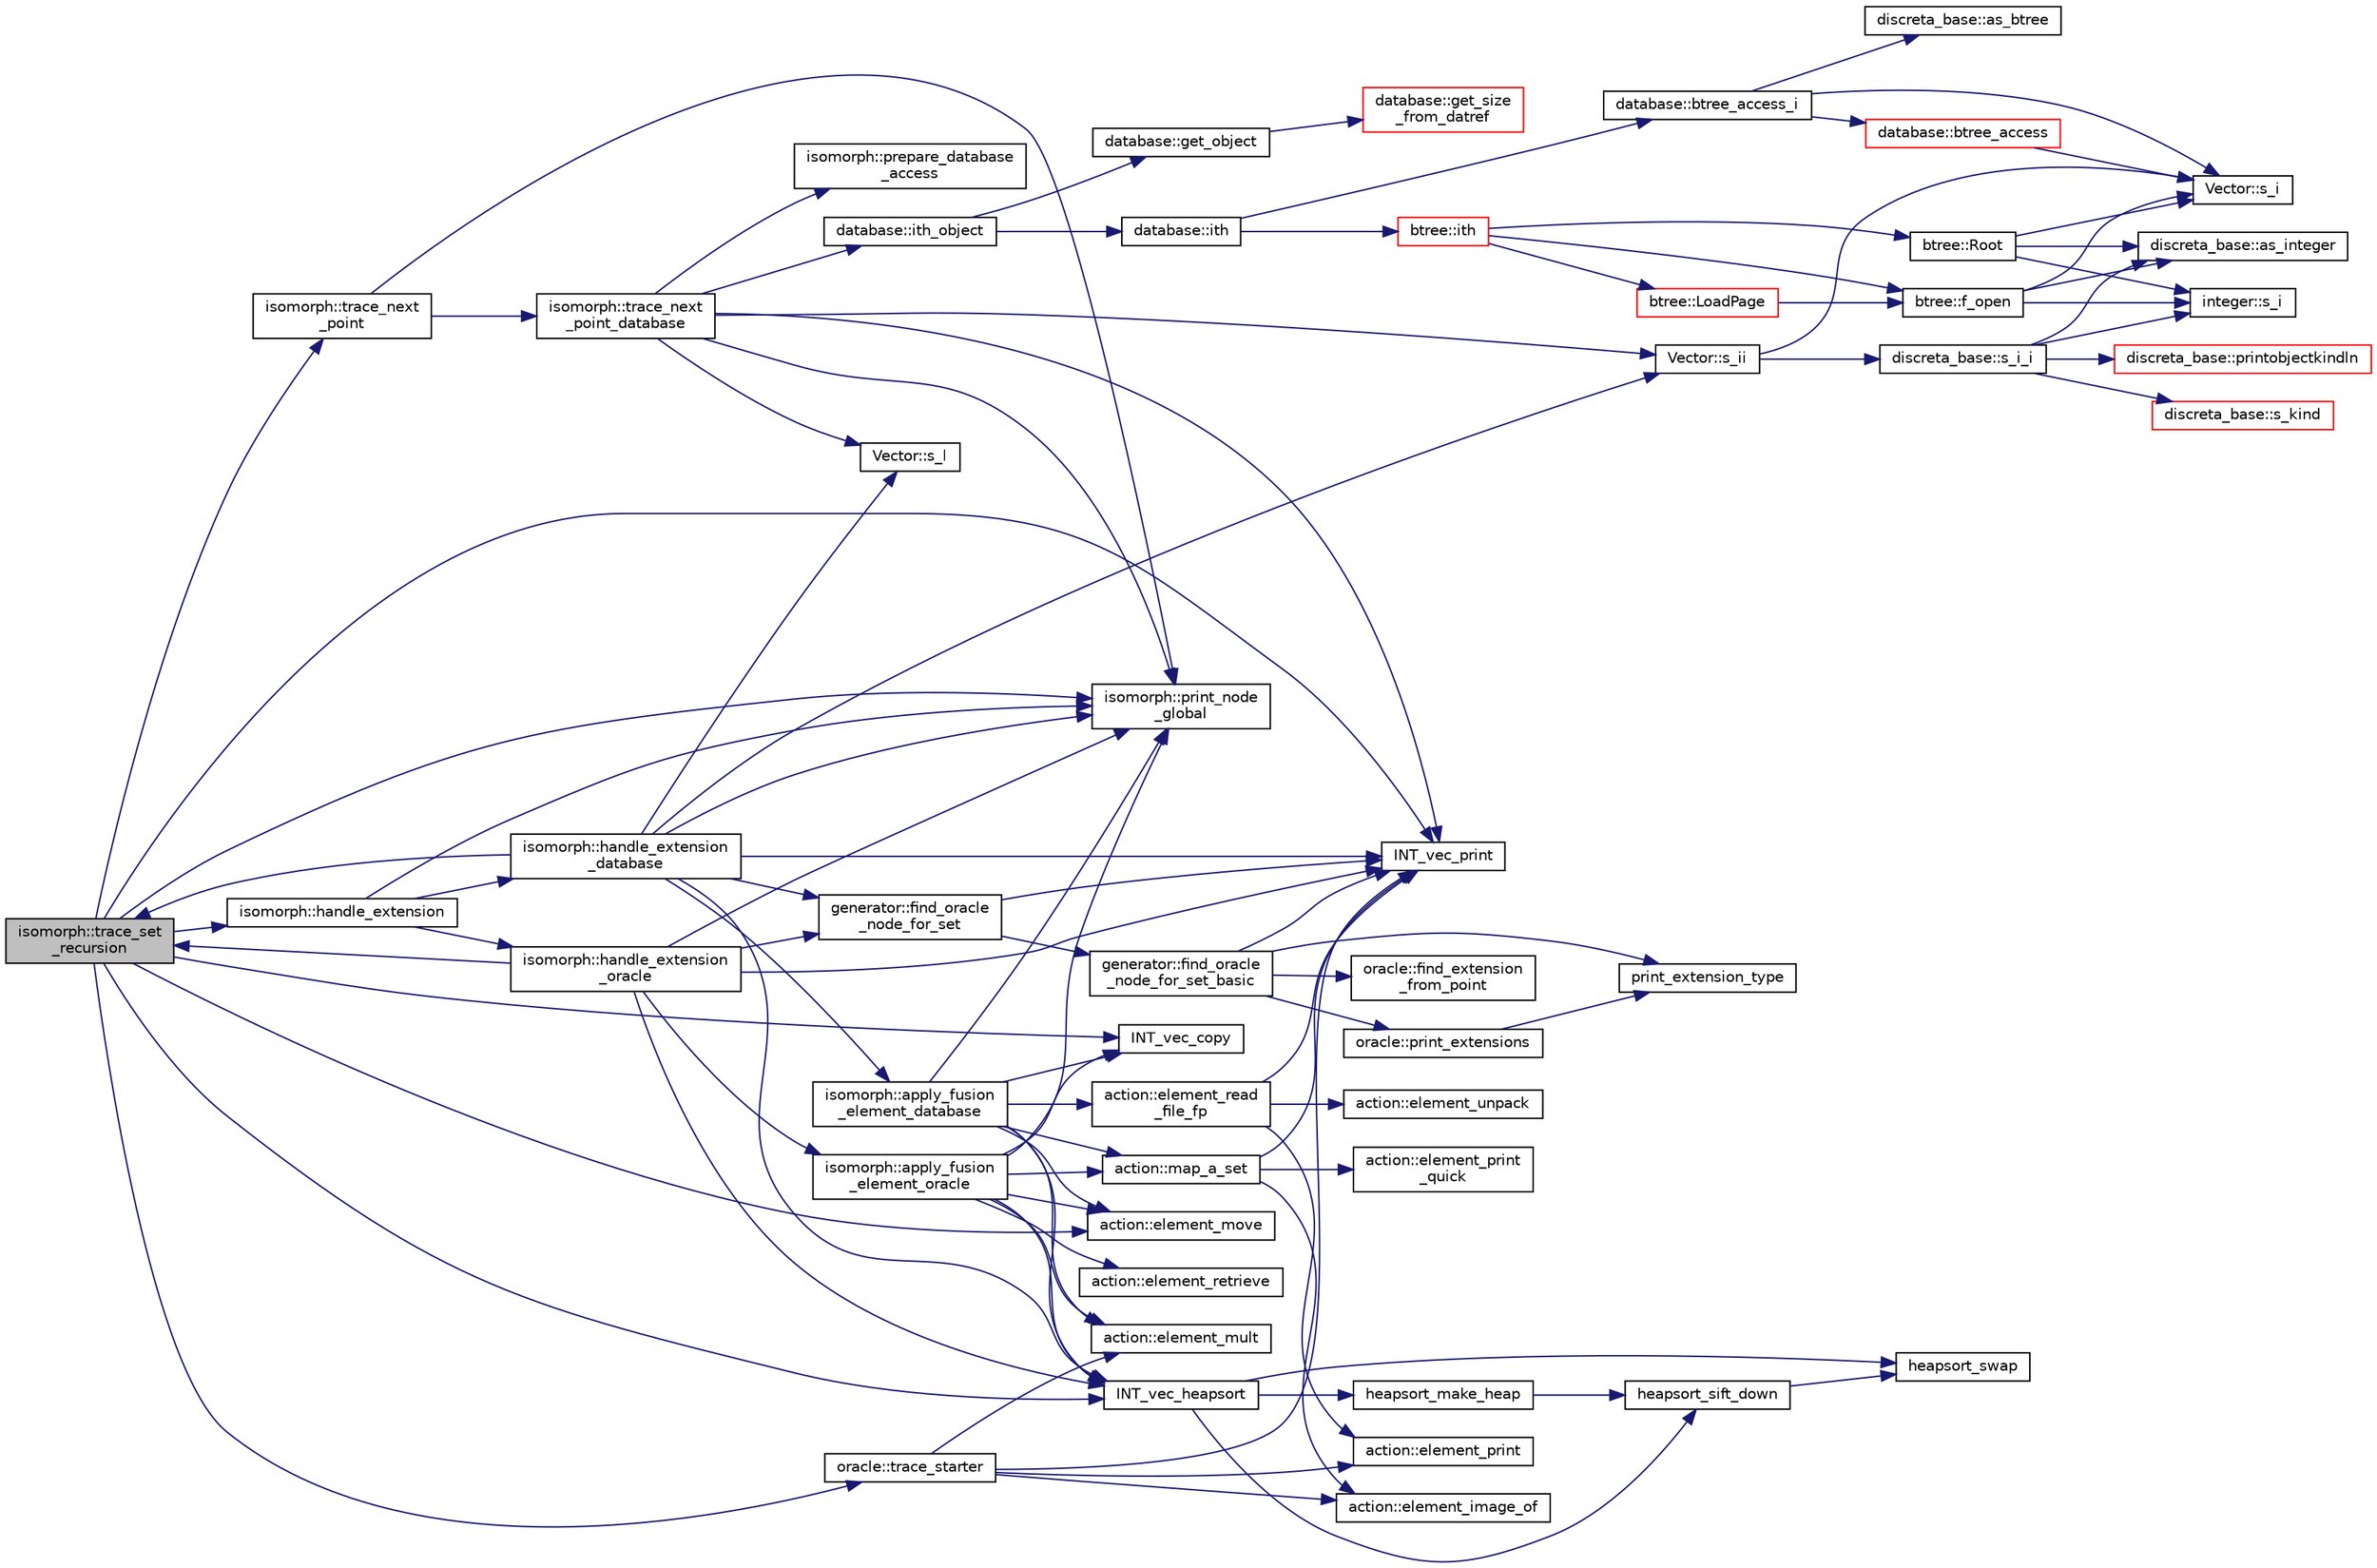 digraph "isomorph::trace_set_recursion"
{
  edge [fontname="Helvetica",fontsize="10",labelfontname="Helvetica",labelfontsize="10"];
  node [fontname="Helvetica",fontsize="10",shape=record];
  rankdir="LR";
  Node15319 [label="isomorph::trace_set\l_recursion",height=0.2,width=0.4,color="black", fillcolor="grey75", style="filled", fontcolor="black"];
  Node15319 -> Node15320 [color="midnightblue",fontsize="10",style="solid",fontname="Helvetica"];
  Node15320 [label="isomorph::print_node\l_global",height=0.2,width=0.4,color="black", fillcolor="white", style="filled",URL="$d3/d5f/classisomorph.html#ac62bed8edc25b5b50cc4f275f94c8470"];
  Node15319 -> Node15321 [color="midnightblue",fontsize="10",style="solid",fontname="Helvetica"];
  Node15321 [label="oracle::trace_starter",height=0.2,width=0.4,color="black", fillcolor="white", style="filled",URL="$d7/da7/classoracle.html#a1c0079d3860d8b80a918c3b37909fc35"];
  Node15321 -> Node15322 [color="midnightblue",fontsize="10",style="solid",fontname="Helvetica"];
  Node15322 [label="INT_vec_print",height=0.2,width=0.4,color="black", fillcolor="white", style="filled",URL="$df/dbf/sajeeb_8_c.html#a79a5901af0b47dd0d694109543c027fe"];
  Node15321 -> Node15323 [color="midnightblue",fontsize="10",style="solid",fontname="Helvetica"];
  Node15323 [label="action::element_print",height=0.2,width=0.4,color="black", fillcolor="white", style="filled",URL="$d2/d86/classaction.html#ae38c3ef3c1125213733d63c6fc3c40cd"];
  Node15321 -> Node15324 [color="midnightblue",fontsize="10",style="solid",fontname="Helvetica"];
  Node15324 [label="action::element_image_of",height=0.2,width=0.4,color="black", fillcolor="white", style="filled",URL="$d2/d86/classaction.html#ae09559d4537a048fc860f8a74a31393d"];
  Node15321 -> Node15325 [color="midnightblue",fontsize="10",style="solid",fontname="Helvetica"];
  Node15325 [label="action::element_mult",height=0.2,width=0.4,color="black", fillcolor="white", style="filled",URL="$d2/d86/classaction.html#ae9e36b2cae1f0f7bd7144097fa9a34b3"];
  Node15319 -> Node15326 [color="midnightblue",fontsize="10",style="solid",fontname="Helvetica"];
  Node15326 [label="INT_vec_copy",height=0.2,width=0.4,color="black", fillcolor="white", style="filled",URL="$df/dbf/sajeeb_8_c.html#ac2d875e27e009af6ec04d17254d11075"];
  Node15319 -> Node15322 [color="midnightblue",fontsize="10",style="solid",fontname="Helvetica"];
  Node15319 -> Node15327 [color="midnightblue",fontsize="10",style="solid",fontname="Helvetica"];
  Node15327 [label="action::element_move",height=0.2,width=0.4,color="black", fillcolor="white", style="filled",URL="$d2/d86/classaction.html#a550947491bbb534d3d7951f50198a874"];
  Node15319 -> Node15328 [color="midnightblue",fontsize="10",style="solid",fontname="Helvetica"];
  Node15328 [label="isomorph::trace_next\l_point",height=0.2,width=0.4,color="black", fillcolor="white", style="filled",URL="$d3/d5f/classisomorph.html#abbd0155495f572d2ba628955275cc7da"];
  Node15328 -> Node15320 [color="midnightblue",fontsize="10",style="solid",fontname="Helvetica"];
  Node15328 -> Node15329 [color="midnightblue",fontsize="10",style="solid",fontname="Helvetica"];
  Node15329 [label="isomorph::trace_next\l_point_database",height=0.2,width=0.4,color="black", fillcolor="white", style="filled",URL="$d3/d5f/classisomorph.html#a45b142052e2877d9dcaa9f805a95f18f"];
  Node15329 -> Node15320 [color="midnightblue",fontsize="10",style="solid",fontname="Helvetica"];
  Node15329 -> Node15330 [color="midnightblue",fontsize="10",style="solid",fontname="Helvetica"];
  Node15330 [label="isomorph::prepare_database\l_access",height=0.2,width=0.4,color="black", fillcolor="white", style="filled",URL="$d3/d5f/classisomorph.html#a627df029f7f2e59f588c2a44bbe7c201"];
  Node15329 -> Node15331 [color="midnightblue",fontsize="10",style="solid",fontname="Helvetica"];
  Node15331 [label="database::ith_object",height=0.2,width=0.4,color="black", fillcolor="white", style="filled",URL="$db/d72/classdatabase.html#a1516bb38a4c846172354291271700d07"];
  Node15331 -> Node15332 [color="midnightblue",fontsize="10",style="solid",fontname="Helvetica"];
  Node15332 [label="database::ith",height=0.2,width=0.4,color="black", fillcolor="white", style="filled",URL="$db/d72/classdatabase.html#af17af33b686cba55558237b04714108f"];
  Node15332 -> Node15333 [color="midnightblue",fontsize="10",style="solid",fontname="Helvetica"];
  Node15333 [label="database::btree_access_i",height=0.2,width=0.4,color="black", fillcolor="white", style="filled",URL="$db/d72/classdatabase.html#a215047d1b32b8bd54f91a7bdca168eee"];
  Node15333 -> Node15334 [color="midnightblue",fontsize="10",style="solid",fontname="Helvetica"];
  Node15334 [label="database::btree_access",height=0.2,width=0.4,color="red", fillcolor="white", style="filled",URL="$db/d72/classdatabase.html#a30109ba5488b06111439f887fc1ac499"];
  Node15334 -> Node15335 [color="midnightblue",fontsize="10",style="solid",fontname="Helvetica"];
  Node15335 [label="Vector::s_i",height=0.2,width=0.4,color="black", fillcolor="white", style="filled",URL="$d5/db2/class_vector.html#a1c4fe1752523df8119f70dd550244871"];
  Node15333 -> Node15335 [color="midnightblue",fontsize="10",style="solid",fontname="Helvetica"];
  Node15333 -> Node15337 [color="midnightblue",fontsize="10",style="solid",fontname="Helvetica"];
  Node15337 [label="discreta_base::as_btree",height=0.2,width=0.4,color="black", fillcolor="white", style="filled",URL="$d7/d71/classdiscreta__base.html#a78e76674cef2ec113c17989c11288778"];
  Node15332 -> Node15338 [color="midnightblue",fontsize="10",style="solid",fontname="Helvetica"];
  Node15338 [label="btree::ith",height=0.2,width=0.4,color="red", fillcolor="white", style="filled",URL="$dd/db0/classbtree.html#aba50733eb0d292c2fd103cd6721cc1d6"];
  Node15338 -> Node15339 [color="midnightblue",fontsize="10",style="solid",fontname="Helvetica"];
  Node15339 [label="btree::f_open",height=0.2,width=0.4,color="black", fillcolor="white", style="filled",URL="$dd/db0/classbtree.html#a192d74607f02ea8e0ad631d6e6fd6704"];
  Node15339 -> Node15335 [color="midnightblue",fontsize="10",style="solid",fontname="Helvetica"];
  Node15339 -> Node15340 [color="midnightblue",fontsize="10",style="solid",fontname="Helvetica"];
  Node15340 [label="discreta_base::as_integer",height=0.2,width=0.4,color="black", fillcolor="white", style="filled",URL="$d7/d71/classdiscreta__base.html#a00d7691eaf874fd283d942692fe8dd26"];
  Node15339 -> Node15341 [color="midnightblue",fontsize="10",style="solid",fontname="Helvetica"];
  Node15341 [label="integer::s_i",height=0.2,width=0.4,color="black", fillcolor="white", style="filled",URL="$d0/de5/classinteger.html#adf28e9f94d4c844adaa950deeb80b904"];
  Node15338 -> Node15342 [color="midnightblue",fontsize="10",style="solid",fontname="Helvetica"];
  Node15342 [label="btree::Root",height=0.2,width=0.4,color="black", fillcolor="white", style="filled",URL="$dd/db0/classbtree.html#a2fd65be715ab94bf4a764c4f582a642b"];
  Node15342 -> Node15335 [color="midnightblue",fontsize="10",style="solid",fontname="Helvetica"];
  Node15342 -> Node15340 [color="midnightblue",fontsize="10",style="solid",fontname="Helvetica"];
  Node15342 -> Node15341 [color="midnightblue",fontsize="10",style="solid",fontname="Helvetica"];
  Node15338 -> Node15343 [color="midnightblue",fontsize="10",style="solid",fontname="Helvetica"];
  Node15343 [label="btree::LoadPage",height=0.2,width=0.4,color="red", fillcolor="white", style="filled",URL="$dd/db0/classbtree.html#a29d23b8b151b6b793aa1184ca6ccc947"];
  Node15343 -> Node15339 [color="midnightblue",fontsize="10",style="solid",fontname="Helvetica"];
  Node15331 -> Node15363 [color="midnightblue",fontsize="10",style="solid",fontname="Helvetica"];
  Node15363 [label="database::get_object",height=0.2,width=0.4,color="black", fillcolor="white", style="filled",URL="$db/d72/classdatabase.html#a2f58ec1301addabc2fb6544038e108c6"];
  Node15363 -> Node15364 [color="midnightblue",fontsize="10",style="solid",fontname="Helvetica"];
  Node15364 [label="database::get_size\l_from_datref",height=0.2,width=0.4,color="red", fillcolor="white", style="filled",URL="$db/d72/classdatabase.html#ae71e4c19b07a2d67682fbd4b069e9a7e"];
  Node15329 -> Node15372 [color="midnightblue",fontsize="10",style="solid",fontname="Helvetica"];
  Node15372 [label="Vector::s_ii",height=0.2,width=0.4,color="black", fillcolor="white", style="filled",URL="$d5/db2/class_vector.html#a75d4942cc7b9794717b4846c10520db8"];
  Node15372 -> Node15335 [color="midnightblue",fontsize="10",style="solid",fontname="Helvetica"];
  Node15372 -> Node15373 [color="midnightblue",fontsize="10",style="solid",fontname="Helvetica"];
  Node15373 [label="discreta_base::s_i_i",height=0.2,width=0.4,color="black", fillcolor="white", style="filled",URL="$d7/d71/classdiscreta__base.html#aadb92c01fbe69b3034b0214b33fbc735"];
  Node15373 -> Node15374 [color="midnightblue",fontsize="10",style="solid",fontname="Helvetica"];
  Node15374 [label="discreta_base::s_kind",height=0.2,width=0.4,color="red", fillcolor="white", style="filled",URL="$d7/d71/classdiscreta__base.html#a8a830025c74adbbc3362418a7c2ba157"];
  Node15373 -> Node15377 [color="midnightblue",fontsize="10",style="solid",fontname="Helvetica"];
  Node15377 [label="discreta_base::printobjectkindln",height=0.2,width=0.4,color="red", fillcolor="white", style="filled",URL="$d7/d71/classdiscreta__base.html#a677ccc8f392ebedde05e453f8cf59559"];
  Node15373 -> Node15340 [color="midnightblue",fontsize="10",style="solid",fontname="Helvetica"];
  Node15373 -> Node15341 [color="midnightblue",fontsize="10",style="solid",fontname="Helvetica"];
  Node15329 -> Node15322 [color="midnightblue",fontsize="10",style="solid",fontname="Helvetica"];
  Node15329 -> Node15379 [color="midnightblue",fontsize="10",style="solid",fontname="Helvetica"];
  Node15379 [label="Vector::s_l",height=0.2,width=0.4,color="black", fillcolor="white", style="filled",URL="$d5/db2/class_vector.html#ad2dc082288f858d22a528832289e0704"];
  Node15319 -> Node15380 [color="midnightblue",fontsize="10",style="solid",fontname="Helvetica"];
  Node15380 [label="INT_vec_heapsort",height=0.2,width=0.4,color="black", fillcolor="white", style="filled",URL="$d5/de2/foundations_2data__structures_2data__structures_8h.html#a3590ad9987f801fbfc94634300182f39"];
  Node15380 -> Node15381 [color="midnightblue",fontsize="10",style="solid",fontname="Helvetica"];
  Node15381 [label="heapsort_make_heap",height=0.2,width=0.4,color="black", fillcolor="white", style="filled",URL="$d4/dd7/sorting_8_c.html#a42f24453d7d77eeb1338ebd1a13cfdbb"];
  Node15381 -> Node15382 [color="midnightblue",fontsize="10",style="solid",fontname="Helvetica"];
  Node15382 [label="heapsort_sift_down",height=0.2,width=0.4,color="black", fillcolor="white", style="filled",URL="$d4/dd7/sorting_8_c.html#a65cbb1a6a3f01f511673705437ddc18b"];
  Node15382 -> Node15383 [color="midnightblue",fontsize="10",style="solid",fontname="Helvetica"];
  Node15383 [label="heapsort_swap",height=0.2,width=0.4,color="black", fillcolor="white", style="filled",URL="$d4/dd7/sorting_8_c.html#a8f048362e6065297b19b6975bcbbfcc6"];
  Node15380 -> Node15383 [color="midnightblue",fontsize="10",style="solid",fontname="Helvetica"];
  Node15380 -> Node15382 [color="midnightblue",fontsize="10",style="solid",fontname="Helvetica"];
  Node15319 -> Node15384 [color="midnightblue",fontsize="10",style="solid",fontname="Helvetica"];
  Node15384 [label="isomorph::handle_extension",height=0.2,width=0.4,color="black", fillcolor="white", style="filled",URL="$d3/d5f/classisomorph.html#add6e954f5b8fdcbd11c4743afb44531b"];
  Node15384 -> Node15320 [color="midnightblue",fontsize="10",style="solid",fontname="Helvetica"];
  Node15384 -> Node15385 [color="midnightblue",fontsize="10",style="solid",fontname="Helvetica"];
  Node15385 [label="isomorph::handle_extension\l_oracle",height=0.2,width=0.4,color="black", fillcolor="white", style="filled",URL="$d3/d5f/classisomorph.html#acc99e89e75ae8f8ddf2d5d5160363c6e"];
  Node15385 -> Node15320 [color="midnightblue",fontsize="10",style="solid",fontname="Helvetica"];
  Node15385 -> Node15319 [color="midnightblue",fontsize="10",style="solid",fontname="Helvetica"];
  Node15385 -> Node15386 [color="midnightblue",fontsize="10",style="solid",fontname="Helvetica"];
  Node15386 [label="isomorph::apply_fusion\l_element_oracle",height=0.2,width=0.4,color="black", fillcolor="white", style="filled",URL="$d3/d5f/classisomorph.html#ac8f7bb76db1ce5fa9a34f2ac50f221e1"];
  Node15386 -> Node15320 [color="midnightblue",fontsize="10",style="solid",fontname="Helvetica"];
  Node15386 -> Node15387 [color="midnightblue",fontsize="10",style="solid",fontname="Helvetica"];
  Node15387 [label="action::element_retrieve",height=0.2,width=0.4,color="black", fillcolor="white", style="filled",URL="$d2/d86/classaction.html#ad28f6f8810ffbad64c1490f78e51e2b1"];
  Node15386 -> Node15388 [color="midnightblue",fontsize="10",style="solid",fontname="Helvetica"];
  Node15388 [label="action::map_a_set",height=0.2,width=0.4,color="black", fillcolor="white", style="filled",URL="$d2/d86/classaction.html#a600e542e5aeca2a46f18110e027947e0"];
  Node15388 -> Node15389 [color="midnightblue",fontsize="10",style="solid",fontname="Helvetica"];
  Node15389 [label="action::element_print\l_quick",height=0.2,width=0.4,color="black", fillcolor="white", style="filled",URL="$d2/d86/classaction.html#a4844680cf6750396f76494a28655265b"];
  Node15388 -> Node15322 [color="midnightblue",fontsize="10",style="solid",fontname="Helvetica"];
  Node15388 -> Node15324 [color="midnightblue",fontsize="10",style="solid",fontname="Helvetica"];
  Node15386 -> Node15380 [color="midnightblue",fontsize="10",style="solid",fontname="Helvetica"];
  Node15386 -> Node15325 [color="midnightblue",fontsize="10",style="solid",fontname="Helvetica"];
  Node15386 -> Node15326 [color="midnightblue",fontsize="10",style="solid",fontname="Helvetica"];
  Node15386 -> Node15327 [color="midnightblue",fontsize="10",style="solid",fontname="Helvetica"];
  Node15385 -> Node15322 [color="midnightblue",fontsize="10",style="solid",fontname="Helvetica"];
  Node15385 -> Node15380 [color="midnightblue",fontsize="10",style="solid",fontname="Helvetica"];
  Node15385 -> Node15390 [color="midnightblue",fontsize="10",style="solid",fontname="Helvetica"];
  Node15390 [label="generator::find_oracle\l_node_for_set",height=0.2,width=0.4,color="black", fillcolor="white", style="filled",URL="$d7/d73/classgenerator.html#acdf58f4d0bdb6a88af63cdd5fb5d6bff"];
  Node15390 -> Node15322 [color="midnightblue",fontsize="10",style="solid",fontname="Helvetica"];
  Node15390 -> Node15391 [color="midnightblue",fontsize="10",style="solid",fontname="Helvetica"];
  Node15391 [label="generator::find_oracle\l_node_for_set_basic",height=0.2,width=0.4,color="black", fillcolor="white", style="filled",URL="$d7/d73/classgenerator.html#aef74bcab80fb84791767d56f6cc1464f"];
  Node15391 -> Node15322 [color="midnightblue",fontsize="10",style="solid",fontname="Helvetica"];
  Node15391 -> Node15392 [color="midnightblue",fontsize="10",style="solid",fontname="Helvetica"];
  Node15392 [label="oracle::find_extension\l_from_point",height=0.2,width=0.4,color="black", fillcolor="white", style="filled",URL="$d7/da7/classoracle.html#aa6091b5a2260435d706a61ddc06ad1a4"];
  Node15391 -> Node15393 [color="midnightblue",fontsize="10",style="solid",fontname="Helvetica"];
  Node15393 [label="oracle::print_extensions",height=0.2,width=0.4,color="black", fillcolor="white", style="filled",URL="$d7/da7/classoracle.html#a6ea212ee0158a6c6146d54f79ba0e9f3"];
  Node15393 -> Node15394 [color="midnightblue",fontsize="10",style="solid",fontname="Helvetica"];
  Node15394 [label="print_extension_type",height=0.2,width=0.4,color="black", fillcolor="white", style="filled",URL="$da/d10/other_8h.html#ab39242254c1c0bce13010118473d8c74"];
  Node15391 -> Node15394 [color="midnightblue",fontsize="10",style="solid",fontname="Helvetica"];
  Node15384 -> Node15395 [color="midnightblue",fontsize="10",style="solid",fontname="Helvetica"];
  Node15395 [label="isomorph::handle_extension\l_database",height=0.2,width=0.4,color="black", fillcolor="white", style="filled",URL="$d3/d5f/classisomorph.html#ad98512c3c74bafd90d4d23cf048ebc2e"];
  Node15395 -> Node15320 [color="midnightblue",fontsize="10",style="solid",fontname="Helvetica"];
  Node15395 -> Node15372 [color="midnightblue",fontsize="10",style="solid",fontname="Helvetica"];
  Node15395 -> Node15379 [color="midnightblue",fontsize="10",style="solid",fontname="Helvetica"];
  Node15395 -> Node15319 [color="midnightblue",fontsize="10",style="solid",fontname="Helvetica"];
  Node15395 -> Node15396 [color="midnightblue",fontsize="10",style="solid",fontname="Helvetica"];
  Node15396 [label="isomorph::apply_fusion\l_element_database",height=0.2,width=0.4,color="black", fillcolor="white", style="filled",URL="$d3/d5f/classisomorph.html#aab57f0f3ffbae79f2cb3b055fcd9c090"];
  Node15396 -> Node15320 [color="midnightblue",fontsize="10",style="solid",fontname="Helvetica"];
  Node15396 -> Node15397 [color="midnightblue",fontsize="10",style="solid",fontname="Helvetica"];
  Node15397 [label="action::element_read\l_file_fp",height=0.2,width=0.4,color="black", fillcolor="white", style="filled",URL="$d2/d86/classaction.html#a5cff4d93d067b68e4ecf2d8502d697bb"];
  Node15397 -> Node15398 [color="midnightblue",fontsize="10",style="solid",fontname="Helvetica"];
  Node15398 [label="action::element_unpack",height=0.2,width=0.4,color="black", fillcolor="white", style="filled",URL="$d2/d86/classaction.html#a02107279a3bdcf054008bd180dfaef10"];
  Node15397 -> Node15323 [color="midnightblue",fontsize="10",style="solid",fontname="Helvetica"];
  Node15397 -> Node15322 [color="midnightblue",fontsize="10",style="solid",fontname="Helvetica"];
  Node15396 -> Node15388 [color="midnightblue",fontsize="10",style="solid",fontname="Helvetica"];
  Node15396 -> Node15380 [color="midnightblue",fontsize="10",style="solid",fontname="Helvetica"];
  Node15396 -> Node15325 [color="midnightblue",fontsize="10",style="solid",fontname="Helvetica"];
  Node15396 -> Node15326 [color="midnightblue",fontsize="10",style="solid",fontname="Helvetica"];
  Node15396 -> Node15327 [color="midnightblue",fontsize="10",style="solid",fontname="Helvetica"];
  Node15395 -> Node15380 [color="midnightblue",fontsize="10",style="solid",fontname="Helvetica"];
  Node15395 -> Node15322 [color="midnightblue",fontsize="10",style="solid",fontname="Helvetica"];
  Node15395 -> Node15390 [color="midnightblue",fontsize="10",style="solid",fontname="Helvetica"];
}

